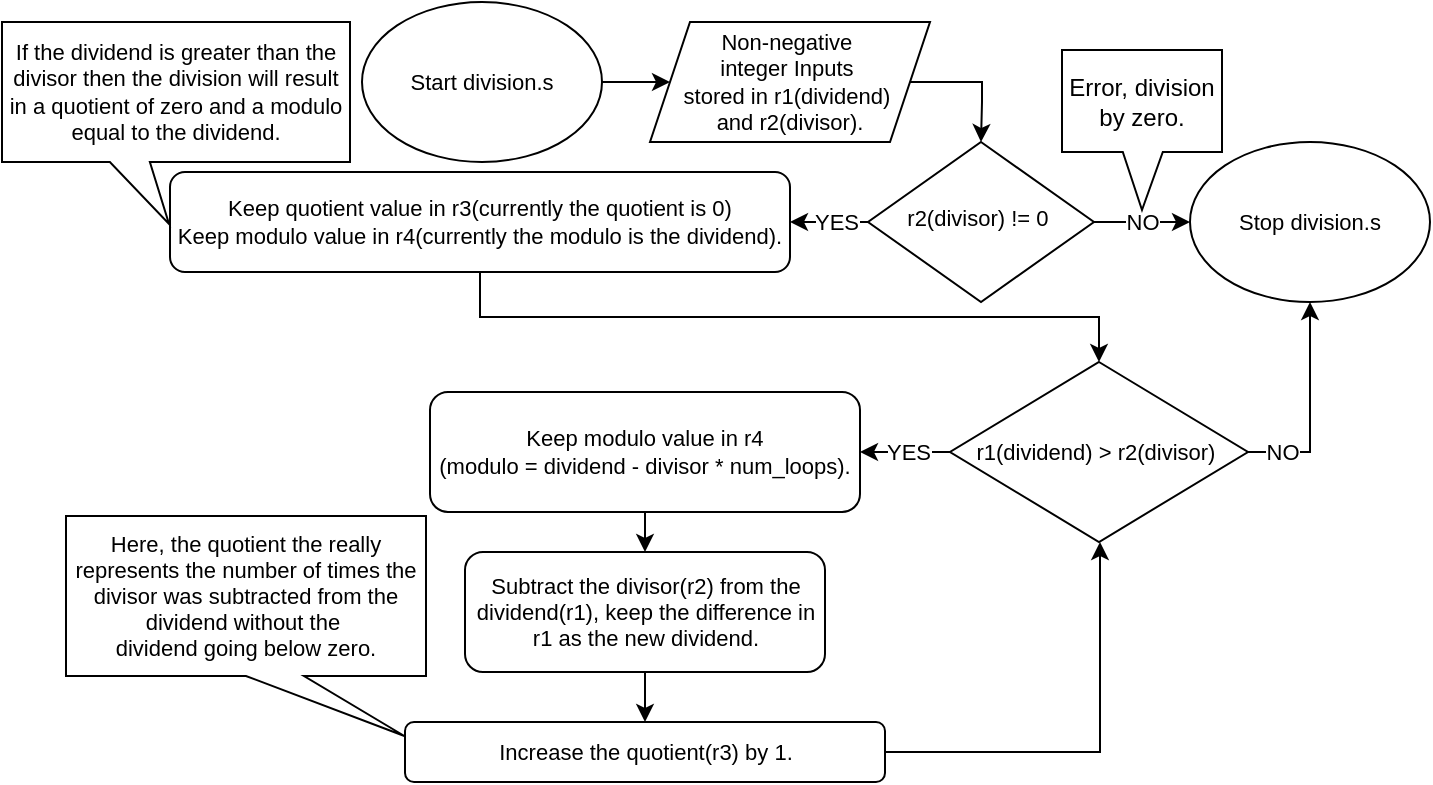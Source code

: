 <mxfile version="24.7.17">
  <diagram id="C5RBs43oDa-KdzZeNtuy" name="Page-1">
    <mxGraphModel dx="662" dy="343" grid="1" gridSize="10" guides="1" tooltips="1" connect="1" arrows="1" fold="1" page="1" pageScale="1" pageWidth="827" pageHeight="1169" math="0" shadow="0">
      <root>
        <mxCell id="WIyWlLk6GJQsqaUBKTNV-0" />
        <mxCell id="WIyWlLk6GJQsqaUBKTNV-1" parent="WIyWlLk6GJQsqaUBKTNV-0" />
        <mxCell id="0xpmapLkxp66fmtdaelJ-1" style="edgeStyle=orthogonalEdgeStyle;rounded=0;orthogonalLoop=1;jettySize=auto;html=1;entryX=0;entryY=0.5;entryDx=0;entryDy=0;" parent="WIyWlLk6GJQsqaUBKTNV-1" source="K9RmvqkDkaU8wMu9pPuD-0" target="K9RmvqkDkaU8wMu9pPuD-4" edge="1">
          <mxGeometry relative="1" as="geometry" />
        </mxCell>
        <mxCell id="K9RmvqkDkaU8wMu9pPuD-0" value="Start d&lt;span style=&quot;background-color: initial; font-size: 11px;&quot;&gt;ivision.s&lt;/span&gt;" style="ellipse;whiteSpace=wrap;html=1;fontSize=11;" parent="WIyWlLk6GJQsqaUBKTNV-1" vertex="1">
          <mxGeometry x="246" y="290" width="120" height="80" as="geometry" />
        </mxCell>
        <mxCell id="qwA8c6eQVYafrWKvCbjQ-1" value="NO" style="edgeStyle=orthogonalEdgeStyle;rounded=0;orthogonalLoop=1;jettySize=auto;html=1;fontSize=11;" parent="WIyWlLk6GJQsqaUBKTNV-1" source="K9RmvqkDkaU8wMu9pPuD-2" target="qwA8c6eQVYafrWKvCbjQ-0" edge="1">
          <mxGeometry relative="1" as="geometry" />
        </mxCell>
        <mxCell id="V25gpUNmVRe3hCxXy0x0-1" value="YES" style="edgeStyle=orthogonalEdgeStyle;rounded=0;orthogonalLoop=1;jettySize=auto;html=1;entryX=1;entryY=0.5;entryDx=0;entryDy=0;" parent="WIyWlLk6GJQsqaUBKTNV-1" source="K9RmvqkDkaU8wMu9pPuD-2" target="K9RmvqkDkaU8wMu9pPuD-7" edge="1">
          <mxGeometry x="-0.225" relative="1" as="geometry">
            <mxPoint as="offset" />
          </mxGeometry>
        </mxCell>
        <mxCell id="K9RmvqkDkaU8wMu9pPuD-2" value="r2(divisor)&amp;nbsp;!= 0&amp;nbsp;" style="rhombus;whiteSpace=wrap;html=1;shadow=0;fontFamily=Helvetica;fontSize=11;align=center;strokeWidth=1;spacing=6;spacingTop=-4;" parent="WIyWlLk6GJQsqaUBKTNV-1" vertex="1">
          <mxGeometry x="499" y="360" width="113" height="80" as="geometry" />
        </mxCell>
        <mxCell id="0xpmapLkxp66fmtdaelJ-0" style="edgeStyle=orthogonalEdgeStyle;rounded=0;orthogonalLoop=1;jettySize=auto;html=1;exitX=1;exitY=0.5;exitDx=0;exitDy=0;entryX=0.5;entryY=0;entryDx=0;entryDy=0;" parent="WIyWlLk6GJQsqaUBKTNV-1" source="K9RmvqkDkaU8wMu9pPuD-4" target="K9RmvqkDkaU8wMu9pPuD-2" edge="1">
          <mxGeometry relative="1" as="geometry">
            <Array as="points">
              <mxPoint x="556" y="330" />
              <mxPoint x="556" y="340" />
              <mxPoint x="555" y="340" />
            </Array>
          </mxGeometry>
        </mxCell>
        <mxCell id="K9RmvqkDkaU8wMu9pPuD-4" value="Non-negative&amp;nbsp;&lt;div style=&quot;font-size: 11px;&quot;&gt;integer Inputs&amp;nbsp;&lt;/div&gt;&lt;div style=&quot;font-size: 11px;&quot;&gt;stored in r1(dividend)&amp;nbsp;&lt;/div&gt;&lt;div style=&quot;font-size: 11px;&quot;&gt;and r2(divisor).&lt;/div&gt;" style="shape=parallelogram;perimeter=parallelogramPerimeter;whiteSpace=wrap;html=1;fixedSize=1;fontSize=11;" parent="WIyWlLk6GJQsqaUBKTNV-1" vertex="1">
          <mxGeometry x="390" y="300" width="140" height="60" as="geometry" />
        </mxCell>
        <mxCell id="K9RmvqkDkaU8wMu9pPuD-11" style="edgeStyle=orthogonalEdgeStyle;rounded=0;orthogonalLoop=1;jettySize=auto;html=1;exitX=0.5;exitY=1;exitDx=0;exitDy=0;entryX=0.5;entryY=0;entryDx=0;entryDy=0;fontSize=11;" parent="WIyWlLk6GJQsqaUBKTNV-1" source="K9RmvqkDkaU8wMu9pPuD-7" target="K9RmvqkDkaU8wMu9pPuD-20" edge="1">
          <mxGeometry relative="1" as="geometry" />
        </mxCell>
        <mxCell id="K9RmvqkDkaU8wMu9pPuD-7" value="Keep quotient value in r3(currently the quotient is 0)&lt;div style=&quot;font-size: 11px;&quot;&gt;Keep modulo&amp;nbsp;&lt;span style=&quot;background-color: initial; font-size: 11px;&quot;&gt;value in&amp;nbsp;&lt;/span&gt;&lt;span style=&quot;background-color: initial; font-size: 11px;&quot;&gt;r4&lt;/span&gt;&lt;span style=&quot;background-color: initial; font-size: 11px;&quot;&gt;(&lt;/span&gt;&lt;span style=&quot;background-color: initial;&quot;&gt;currently the&amp;nbsp;&lt;/span&gt;modulo&amp;nbsp;&lt;span style=&quot;background-color: initial;&quot;&gt;is the&lt;/span&gt;&lt;span style=&quot;background-color: initial;&quot;&gt;&amp;nbsp;&lt;/span&gt;&lt;span style=&quot;background-color: initial;&quot;&gt;dividend&lt;/span&gt;&lt;span style=&quot;background-color: initial;&quot;&gt;).&lt;/span&gt;&lt;/div&gt;" style="rounded=1;whiteSpace=wrap;html=1;fontSize=11;glass=0;strokeWidth=1;shadow=0;" parent="WIyWlLk6GJQsqaUBKTNV-1" vertex="1">
          <mxGeometry x="150" y="375" width="310" height="50" as="geometry" />
        </mxCell>
        <mxCell id="qwA8c6eQVYafrWKvCbjQ-7" style="edgeStyle=orthogonalEdgeStyle;rounded=0;orthogonalLoop=1;jettySize=auto;html=1;exitX=0.5;exitY=1;exitDx=0;exitDy=0;entryX=0.5;entryY=0;entryDx=0;entryDy=0;" parent="WIyWlLk6GJQsqaUBKTNV-1" source="K9RmvqkDkaU8wMu9pPuD-10" target="K9RmvqkDkaU8wMu9pPuD-12" edge="1">
          <mxGeometry relative="1" as="geometry" />
        </mxCell>
        <mxCell id="K9RmvqkDkaU8wMu9pPuD-10" value="Keep modulo value in r4&lt;div style=&quot;font-size: 11px;&quot;&gt;(modulo&amp;nbsp;= dividend - divisor * num_loops).&lt;/div&gt;" style="rounded=1;whiteSpace=wrap;html=1;fontSize=11;" parent="WIyWlLk6GJQsqaUBKTNV-1" vertex="1">
          <mxGeometry x="280" y="485" width="215" height="60" as="geometry" />
        </mxCell>
        <mxCell id="K9RmvqkDkaU8wMu9pPuD-16" style="edgeStyle=orthogonalEdgeStyle;rounded=0;orthogonalLoop=1;jettySize=auto;html=1;entryX=0.5;entryY=0;entryDx=0;entryDy=0;fontSize=11;" parent="WIyWlLk6GJQsqaUBKTNV-1" source="K9RmvqkDkaU8wMu9pPuD-12" target="K9RmvqkDkaU8wMu9pPuD-14" edge="1">
          <mxGeometry relative="1" as="geometry" />
        </mxCell>
        <mxCell id="K9RmvqkDkaU8wMu9pPuD-12" value="&lt;span id=&quot;docs-internal-guid-44035d83-7fff-ea7f-9492-5141b80bd1a2&quot; style=&quot;font-size: 11px;&quot;&gt;&lt;span style=&quot;font-size: 11px; font-family: Arial, sans-serif; background-color: rgb(255, 255, 255); font-variant-numeric: normal; font-variant-east-asian: normal; font-variant-alternates: normal; font-variant-position: normal; vertical-align: baseline; white-space-collapse: preserve;&quot;&gt;Subtract the divisor(r2) from the dividend(r1), keep the difference in &lt;/span&gt;&lt;/span&gt;&lt;span style=&quot;background-color: rgb(255, 255, 255); font-family: Arial, sans-serif; font-size: 11px; white-space-collapse: preserve;&quot;&gt;r1 as the new dividend.&lt;/span&gt;" style="rounded=1;whiteSpace=wrap;html=1;fontSize=11;" parent="WIyWlLk6GJQsqaUBKTNV-1" vertex="1">
          <mxGeometry x="297.5" y="565" width="180" height="60" as="geometry" />
        </mxCell>
        <mxCell id="qwA8c6eQVYafrWKvCbjQ-5" style="edgeStyle=orthogonalEdgeStyle;rounded=0;orthogonalLoop=1;jettySize=auto;html=1;entryX=0.5;entryY=1;entryDx=0;entryDy=0;exitX=1;exitY=0.5;exitDx=0;exitDy=0;fontSize=11;" parent="WIyWlLk6GJQsqaUBKTNV-1" source="K9RmvqkDkaU8wMu9pPuD-14" target="K9RmvqkDkaU8wMu9pPuD-20" edge="1">
          <mxGeometry relative="1" as="geometry">
            <mxPoint x="510" y="665" as="sourcePoint" />
            <Array as="points">
              <mxPoint x="615" y="665" />
              <mxPoint x="615" y="560" />
            </Array>
          </mxGeometry>
        </mxCell>
        <mxCell id="K9RmvqkDkaU8wMu9pPuD-14" value="Increase the quotient(r3) by 1." style="rounded=1;whiteSpace=wrap;html=1;fontSize=11;" parent="WIyWlLk6GJQsqaUBKTNV-1" vertex="1">
          <mxGeometry x="267.5" y="650" width="240" height="30" as="geometry" />
        </mxCell>
        <mxCell id="K9RmvqkDkaU8wMu9pPuD-17" value="Here,&amp;nbsp;&lt;span id=&quot;docs-internal-guid-6fa09476-7fff-a57e-9043-292cf2e50939&quot; style=&quot;font-size: 11px;&quot;&gt;&lt;span style=&quot;font-size: 11px; font-family: Arial, sans-serif; background-color: rgb(255, 255, 255); font-variant-numeric: normal; font-variant-east-asian: normal; font-variant-alternates: normal; font-variant-position: normal; vertical-align: baseline; white-space-collapse: preserve;&quot;&gt;the quotient the really represents the number of times the divisor was subtracted from the dividend without the &lt;/span&gt;&lt;/span&gt;&lt;div style=&quot;font-size: 11px;&quot;&gt;&lt;span style=&quot;font-size: 11px;&quot;&gt;&lt;span style=&quot;font-size: 11px; font-family: Arial, sans-serif; background-color: rgb(255, 255, 255); font-variant-numeric: normal; font-variant-east-asian: normal; font-variant-alternates: normal; font-variant-position: normal; vertical-align: baseline; white-space-collapse: preserve;&quot;&gt;dividend going below zero.&lt;/span&gt;&lt;/span&gt;&lt;/div&gt;" style="shape=callout;whiteSpace=wrap;html=1;perimeter=calloutPerimeter;position2=0.94;base=29;fontSize=11;" parent="WIyWlLk6GJQsqaUBKTNV-1" vertex="1">
          <mxGeometry x="98" y="547" width="180" height="110" as="geometry" />
        </mxCell>
        <mxCell id="K9RmvqkDkaU8wMu9pPuD-19" value="" style="endArrow=none;html=1;rounded=0;exitX=0;exitY=0.25;exitDx=0;exitDy=0;entryX=0;entryY=0;entryDx=169.2;entryDy=110;entryPerimeter=0;fontSize=11;" parent="WIyWlLk6GJQsqaUBKTNV-1" source="K9RmvqkDkaU8wMu9pPuD-14" target="K9RmvqkDkaU8wMu9pPuD-17" edge="1">
          <mxGeometry width="50" height="50" relative="1" as="geometry">
            <mxPoint x="229" y="680" as="sourcePoint" />
            <mxPoint x="279" y="630" as="targetPoint" />
          </mxGeometry>
        </mxCell>
        <mxCell id="qwA8c6eQVYafrWKvCbjQ-3" value="YES" style="edgeStyle=orthogonalEdgeStyle;rounded=0;orthogonalLoop=1;jettySize=auto;html=1;entryX=1;entryY=0.5;entryDx=0;entryDy=0;fontSize=11;" parent="WIyWlLk6GJQsqaUBKTNV-1" source="K9RmvqkDkaU8wMu9pPuD-20" target="K9RmvqkDkaU8wMu9pPuD-10" edge="1">
          <mxGeometry x="-0.062" relative="1" as="geometry">
            <mxPoint as="offset" />
          </mxGeometry>
        </mxCell>
        <mxCell id="qwA8c6eQVYafrWKvCbjQ-4" value="NO" style="edgeStyle=orthogonalEdgeStyle;rounded=0;orthogonalLoop=1;jettySize=auto;html=1;entryX=0.5;entryY=1;entryDx=0;entryDy=0;fontSize=11;exitX=1;exitY=0.5;exitDx=0;exitDy=0;" parent="WIyWlLk6GJQsqaUBKTNV-1" source="K9RmvqkDkaU8wMu9pPuD-20" target="qwA8c6eQVYafrWKvCbjQ-0" edge="1">
          <mxGeometry x="-0.684" relative="1" as="geometry">
            <mxPoint as="offset" />
          </mxGeometry>
        </mxCell>
        <mxCell id="K9RmvqkDkaU8wMu9pPuD-20" value="r1(dividend) &amp;gt; r2(divisor)&amp;nbsp;" style="rhombus;whiteSpace=wrap;html=1;fontSize=11;" parent="WIyWlLk6GJQsqaUBKTNV-1" vertex="1">
          <mxGeometry x="540" y="470" width="149" height="90" as="geometry" />
        </mxCell>
        <mxCell id="qwA8c6eQVYafrWKvCbjQ-0" value="Stop d&lt;span style=&quot;background-color: initial; font-size: 11px;&quot;&gt;ivision.s&lt;/span&gt;" style="ellipse;whiteSpace=wrap;html=1;fontSize=11;" parent="WIyWlLk6GJQsqaUBKTNV-1" vertex="1">
          <mxGeometry x="660" y="360" width="120" height="80" as="geometry" />
        </mxCell>
        <mxCell id="qwA8c6eQVYafrWKvCbjQ-6" value="If the dividend is greater than the divisor then the division will result in a quotient of zero and a modulo equal to the dividend." style="shape=callout;whiteSpace=wrap;html=1;perimeter=calloutPerimeter;fontSize=11;position2=0.48;size=31;position=0.31;" parent="WIyWlLk6GJQsqaUBKTNV-1" vertex="1">
          <mxGeometry x="66" y="300" width="174" height="101" as="geometry" />
        </mxCell>
        <mxCell id="0xpmapLkxp66fmtdaelJ-2" value="Error, division by zero." style="shape=callout;whiteSpace=wrap;html=1;perimeter=calloutPerimeter;position2=0.5;size=29;position=0.38;" parent="WIyWlLk6GJQsqaUBKTNV-1" vertex="1">
          <mxGeometry x="596" y="314" width="80" height="80" as="geometry" />
        </mxCell>
      </root>
    </mxGraphModel>
  </diagram>
</mxfile>
